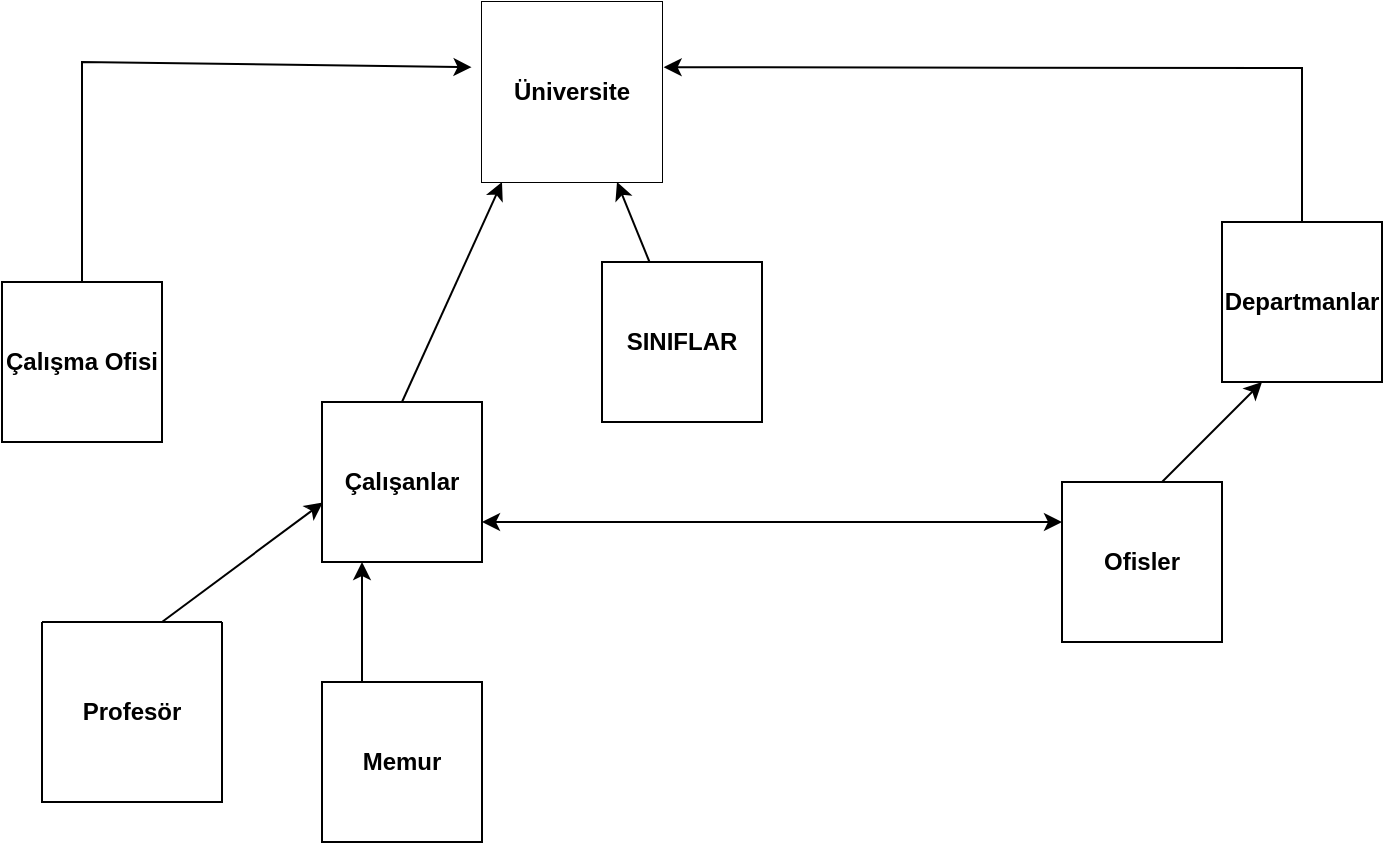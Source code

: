 <mxfile version="22.1.11" type="device">
  <diagram name="Sayfa -1" id="vzv51OgUZuaPfuxBXVzy">
    <mxGraphModel dx="1050" dy="1691" grid="1" gridSize="10" guides="1" tooltips="1" connect="1" arrows="1" fold="1" page="1" pageScale="1" pageWidth="827" pageHeight="1169" math="0" shadow="0">
      <root>
        <mxCell id="0" />
        <mxCell id="1" parent="0" />
        <mxCell id="0oJ1ldceQkWoPfUIlDhL-1" value="" style="whiteSpace=wrap;html=1;aspect=fixed;" vertex="1" parent="1">
          <mxGeometry x="340" y="-490" width="90" height="90" as="geometry" />
        </mxCell>
        <mxCell id="0oJ1ldceQkWoPfUIlDhL-2" value="Üniversite" style="text;html=1;strokeColor=none;fillColor=default;align=center;verticalAlign=middle;whiteSpace=wrap;rounded=0;gradientColor=none;labelBorderColor=none;fontStyle=1" vertex="1" parent="1">
          <mxGeometry x="340" y="-490" width="90" height="90" as="geometry" />
        </mxCell>
        <mxCell id="0oJ1ldceQkWoPfUIlDhL-3" value="" style="endArrow=classic;html=1;rounded=0;entryX=-0.058;entryY=0.362;entryDx=0;entryDy=0;entryPerimeter=0;" edge="1" parent="1" target="0oJ1ldceQkWoPfUIlDhL-2">
          <mxGeometry width="50" height="50" relative="1" as="geometry">
            <mxPoint x="140" y="-330" as="sourcePoint" />
            <mxPoint x="440" y="-270" as="targetPoint" />
            <Array as="points">
              <mxPoint x="140" y="-460" />
            </Array>
          </mxGeometry>
        </mxCell>
        <mxCell id="0oJ1ldceQkWoPfUIlDhL-4" value="" style="whiteSpace=wrap;html=1;aspect=fixed;" vertex="1" parent="1">
          <mxGeometry x="100" y="-350" width="80" height="80" as="geometry" />
        </mxCell>
        <mxCell id="0oJ1ldceQkWoPfUIlDhL-5" value="" style="endArrow=classic;html=1;rounded=0;entryX=1.009;entryY=0.362;entryDx=0;entryDy=0;entryPerimeter=0;" edge="1" parent="1" target="0oJ1ldceQkWoPfUIlDhL-2">
          <mxGeometry width="50" height="50" relative="1" as="geometry">
            <mxPoint x="750" y="-380" as="sourcePoint" />
            <mxPoint x="440" y="-270" as="targetPoint" />
            <Array as="points">
              <mxPoint x="750" y="-457" />
            </Array>
          </mxGeometry>
        </mxCell>
        <mxCell id="0oJ1ldceQkWoPfUIlDhL-6" value="&lt;b&gt;Çalışma Ofisi&lt;/b&gt;" style="text;html=1;strokeColor=none;fillColor=none;align=center;verticalAlign=middle;whiteSpace=wrap;rounded=0;" vertex="1" parent="1">
          <mxGeometry x="100" y="-350" width="80" height="80" as="geometry" />
        </mxCell>
        <mxCell id="0oJ1ldceQkWoPfUIlDhL-7" value="" style="whiteSpace=wrap;html=1;aspect=fixed;" vertex="1" parent="1">
          <mxGeometry x="710" y="-380" width="80" height="80" as="geometry" />
        </mxCell>
        <mxCell id="0oJ1ldceQkWoPfUIlDhL-8" value="Departmanlar" style="text;html=1;strokeColor=none;fillColor=none;align=center;verticalAlign=middle;whiteSpace=wrap;rounded=0;fontStyle=1" vertex="1" parent="1">
          <mxGeometry x="710" y="-380" width="80" height="80" as="geometry" />
        </mxCell>
        <mxCell id="0oJ1ldceQkWoPfUIlDhL-9" value="" style="whiteSpace=wrap;html=1;aspect=fixed;" vertex="1" parent="1">
          <mxGeometry x="400" y="-360" width="80" height="80" as="geometry" />
        </mxCell>
        <mxCell id="0oJ1ldceQkWoPfUIlDhL-10" value="&lt;b&gt;SINIFLAR&lt;/b&gt;" style="text;html=1;strokeColor=none;fillColor=none;align=center;verticalAlign=middle;whiteSpace=wrap;rounded=0;" vertex="1" parent="1">
          <mxGeometry x="400" y="-360" width="80" height="80" as="geometry" />
        </mxCell>
        <mxCell id="0oJ1ldceQkWoPfUIlDhL-11" value="" style="endArrow=classic;html=1;rounded=0;entryX=0.75;entryY=1;entryDx=0;entryDy=0;" edge="1" parent="1" source="0oJ1ldceQkWoPfUIlDhL-10" target="0oJ1ldceQkWoPfUIlDhL-2">
          <mxGeometry width="50" height="50" relative="1" as="geometry">
            <mxPoint x="440" y="-380" as="sourcePoint" />
            <mxPoint x="460" y="-410" as="targetPoint" />
          </mxGeometry>
        </mxCell>
        <mxCell id="0oJ1ldceQkWoPfUIlDhL-13" value="" style="whiteSpace=wrap;html=1;aspect=fixed;" vertex="1" parent="1">
          <mxGeometry x="260" y="-290" width="80" height="80" as="geometry" />
        </mxCell>
        <mxCell id="0oJ1ldceQkWoPfUIlDhL-14" value="" style="endArrow=classic;html=1;rounded=0;exitX=0.5;exitY=0;exitDx=0;exitDy=0;" edge="1" parent="1" source="0oJ1ldceQkWoPfUIlDhL-13">
          <mxGeometry width="50" height="50" relative="1" as="geometry">
            <mxPoint x="300" y="-350" as="sourcePoint" />
            <mxPoint x="350" y="-400" as="targetPoint" />
          </mxGeometry>
        </mxCell>
        <mxCell id="0oJ1ldceQkWoPfUIlDhL-15" value="" style="whiteSpace=wrap;html=1;aspect=fixed;" vertex="1" parent="1">
          <mxGeometry x="630" y="-250" width="80" height="80" as="geometry" />
        </mxCell>
        <mxCell id="0oJ1ldceQkWoPfUIlDhL-16" value="&lt;b&gt;Ofisler&lt;/b&gt;" style="text;html=1;strokeColor=none;fillColor=none;align=center;verticalAlign=middle;whiteSpace=wrap;rounded=0;" vertex="1" parent="1">
          <mxGeometry x="630" y="-250" width="80" height="80" as="geometry" />
        </mxCell>
        <mxCell id="0oJ1ldceQkWoPfUIlDhL-18" value="" style="endArrow=classic;html=1;rounded=0;" edge="1" parent="1">
          <mxGeometry width="50" height="50" relative="1" as="geometry">
            <mxPoint x="680" y="-250" as="sourcePoint" />
            <mxPoint x="730" y="-300" as="targetPoint" />
            <Array as="points">
              <mxPoint x="710" y="-280" />
            </Array>
          </mxGeometry>
        </mxCell>
        <mxCell id="0oJ1ldceQkWoPfUIlDhL-19" value="" style="endArrow=classic;startArrow=classic;html=1;rounded=0;entryX=0;entryY=0.25;entryDx=0;entryDy=0;exitX=1;exitY=0.75;exitDx=0;exitDy=0;" edge="1" parent="1" source="0oJ1ldceQkWoPfUIlDhL-13" target="0oJ1ldceQkWoPfUIlDhL-16">
          <mxGeometry width="50" height="50" relative="1" as="geometry">
            <mxPoint x="390" y="-220" as="sourcePoint" />
            <mxPoint x="440" y="-270" as="targetPoint" />
          </mxGeometry>
        </mxCell>
        <mxCell id="0oJ1ldceQkWoPfUIlDhL-20" value="Çalışanlar" style="text;html=1;strokeColor=none;fillColor=none;align=center;verticalAlign=middle;whiteSpace=wrap;rounded=0;fontStyle=1" vertex="1" parent="1">
          <mxGeometry x="260" y="-290" width="80" height="80" as="geometry" />
        </mxCell>
        <mxCell id="0oJ1ldceQkWoPfUIlDhL-21" value="" style="whiteSpace=wrap;html=1;aspect=fixed;" vertex="1" parent="1">
          <mxGeometry x="260" y="-150" width="80" height="80" as="geometry" />
        </mxCell>
        <mxCell id="0oJ1ldceQkWoPfUIlDhL-22" value="Memur" style="text;html=1;strokeColor=none;fillColor=none;align=center;verticalAlign=middle;whiteSpace=wrap;rounded=0;fontStyle=1" vertex="1" parent="1">
          <mxGeometry x="260" y="-150" width="80" height="80" as="geometry" />
        </mxCell>
        <mxCell id="0oJ1ldceQkWoPfUIlDhL-23" value="" style="endArrow=classic;html=1;rounded=0;entryX=0.25;entryY=1;entryDx=0;entryDy=0;" edge="1" parent="1" target="0oJ1ldceQkWoPfUIlDhL-20">
          <mxGeometry width="50" height="50" relative="1" as="geometry">
            <mxPoint x="280" y="-150" as="sourcePoint" />
            <mxPoint x="330" y="-200" as="targetPoint" />
          </mxGeometry>
        </mxCell>
        <mxCell id="0oJ1ldceQkWoPfUIlDhL-24" value="" style="swimlane;startSize=0;" vertex="1" parent="1">
          <mxGeometry x="120" y="-180" width="90" height="90" as="geometry" />
        </mxCell>
        <mxCell id="0oJ1ldceQkWoPfUIlDhL-26" value="Profesör" style="text;html=1;strokeColor=none;fillColor=none;align=center;verticalAlign=middle;whiteSpace=wrap;rounded=0;fontStyle=1" vertex="1" parent="0oJ1ldceQkWoPfUIlDhL-24">
          <mxGeometry width="90" height="90" as="geometry" />
        </mxCell>
        <mxCell id="0oJ1ldceQkWoPfUIlDhL-25" value="" style="endArrow=classic;html=1;rounded=0;entryX=0.005;entryY=0.628;entryDx=0;entryDy=0;entryPerimeter=0;" edge="1" parent="1" target="0oJ1ldceQkWoPfUIlDhL-20">
          <mxGeometry width="50" height="50" relative="1" as="geometry">
            <mxPoint x="180" y="-180" as="sourcePoint" />
            <mxPoint x="230" y="-230" as="targetPoint" />
          </mxGeometry>
        </mxCell>
      </root>
    </mxGraphModel>
  </diagram>
</mxfile>
